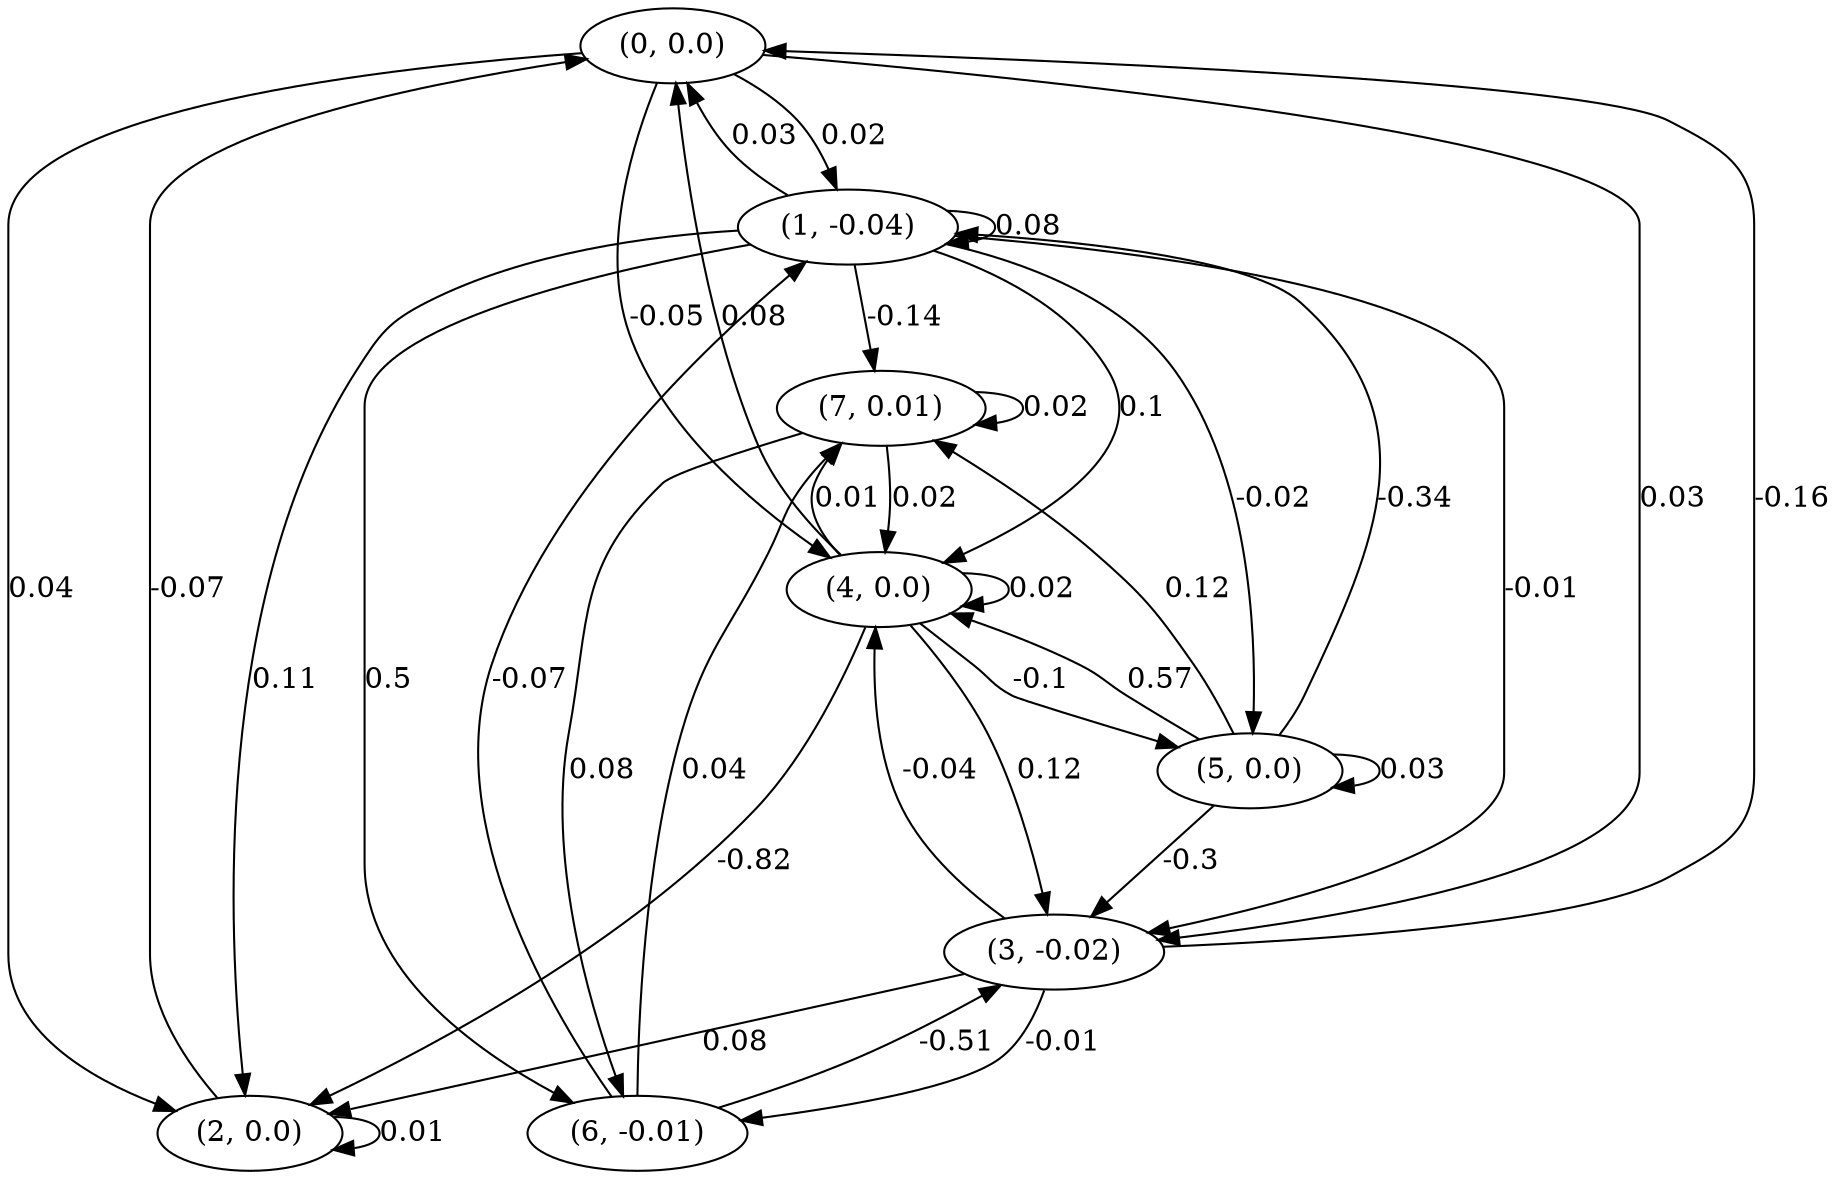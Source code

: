 digraph {
    0 [ label = "(0, 0.0)" ]
    1 [ label = "(1, -0.04)" ]
    2 [ label = "(2, 0.0)" ]
    3 [ label = "(3, -0.02)" ]
    4 [ label = "(4, 0.0)" ]
    5 [ label = "(5, 0.0)" ]
    6 [ label = "(6, -0.01)" ]
    7 [ label = "(7, 0.01)" ]
    1 -> 1 [ label = "0.08" ]
    2 -> 2 [ label = "0.01" ]
    4 -> 4 [ label = "0.02" ]
    5 -> 5 [ label = "0.03" ]
    7 -> 7 [ label = "0.02" ]
    1 -> 0 [ label = "0.03" ]
    2 -> 0 [ label = "-0.07" ]
    3 -> 0 [ label = "-0.16" ]
    4 -> 0 [ label = "0.08" ]
    0 -> 1 [ label = "0.02" ]
    5 -> 1 [ label = "-0.34" ]
    6 -> 1 [ label = "-0.07" ]
    0 -> 2 [ label = "0.04" ]
    1 -> 2 [ label = "0.11" ]
    3 -> 2 [ label = "0.08" ]
    4 -> 2 [ label = "-0.82" ]
    0 -> 3 [ label = "0.03" ]
    1 -> 3 [ label = "-0.01" ]
    4 -> 3 [ label = "0.12" ]
    5 -> 3 [ label = "-0.3" ]
    6 -> 3 [ label = "-0.51" ]
    0 -> 4 [ label = "-0.05" ]
    1 -> 4 [ label = "0.1" ]
    3 -> 4 [ label = "-0.04" ]
    5 -> 4 [ label = "0.57" ]
    7 -> 4 [ label = "0.02" ]
    1 -> 5 [ label = "-0.02" ]
    4 -> 5 [ label = "-0.1" ]
    1 -> 6 [ label = "0.5" ]
    3 -> 6 [ label = "-0.01" ]
    7 -> 6 [ label = "0.08" ]
    1 -> 7 [ label = "-0.14" ]
    4 -> 7 [ label = "0.01" ]
    5 -> 7 [ label = "0.12" ]
    6 -> 7 [ label = "0.04" ]
}


